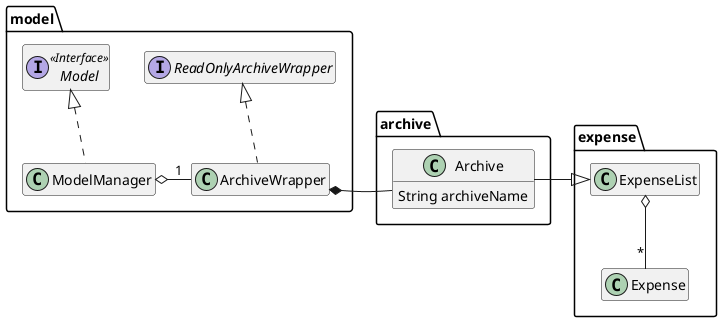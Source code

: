 @startuml
skinparam classAttributeIconSize 0
hide empty members

package model {
Interface Model <<Interface>>
Class ModelManager
Interface ReadOnlyArchiveWrapper
Class ArchiveWrapper
}

package archive {
    Class Archive {
    String archiveName
    }
}

package expense {
    Class ExpenseList
    Class Expense
}



ModelManager .up.|> Model
ArchiveWrapper .up.|> ReadOnlyArchiveWrapper
ModelManager o-right- "1" ArchiveWrapper
Archive -right-|> ExpenseList
ArchiveWrapper *-right- Archive
ExpenseList o-down- "*" Expense

@enduml
